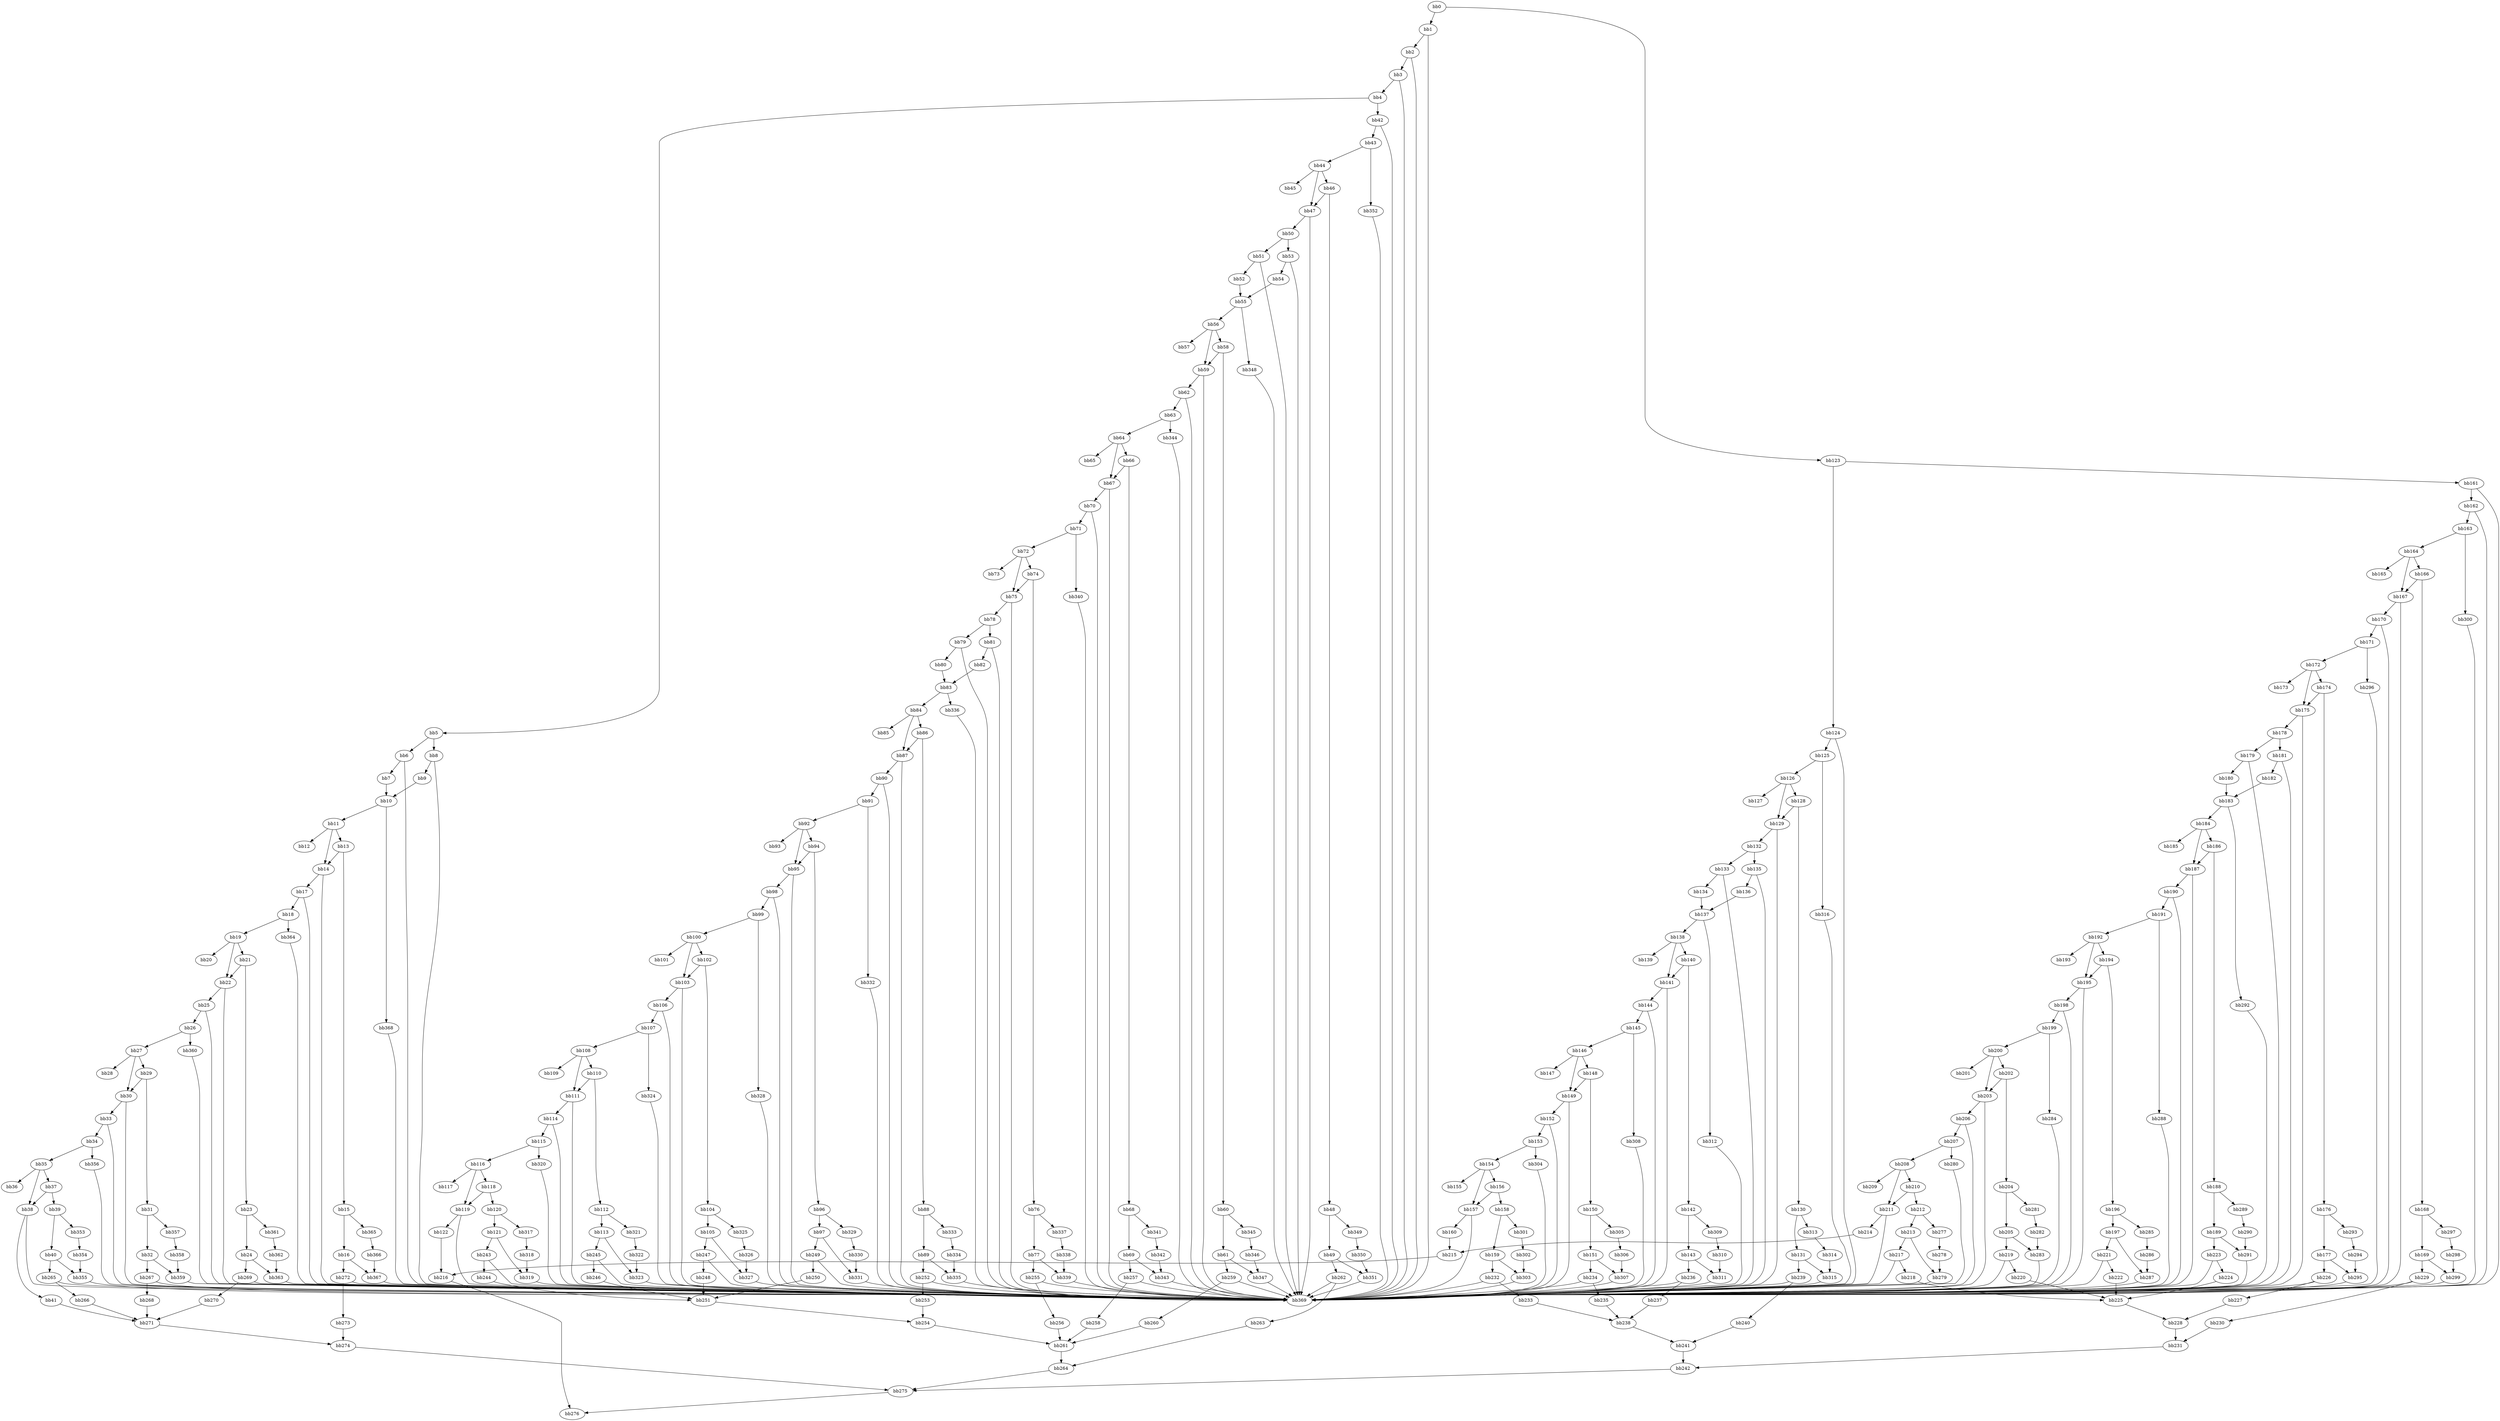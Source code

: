 digraph {
    0 [ label = "bb0\l" ]
    1 [ label = "bb1\l" ]
    2 [ label = "bb2\l" ]
    3 [ label = "bb3\l" ]
    4 [ label = "bb4\l" ]
    5 [ label = "bb5\l" ]
    6 [ label = "bb6\l" ]
    7 [ label = "bb7\l" ]
    8 [ label = "bb8\l" ]
    9 [ label = "bb9\l" ]
    10 [ label = "bb10\l" ]
    11 [ label = "bb11\l" ]
    12 [ label = "bb12\l" ]
    13 [ label = "bb13\l" ]
    14 [ label = "bb14\l" ]
    15 [ label = "bb15\l" ]
    16 [ label = "bb16\l" ]
    17 [ label = "bb17\l" ]
    18 [ label = "bb18\l" ]
    19 [ label = "bb19\l" ]
    20 [ label = "bb20\l" ]
    21 [ label = "bb21\l" ]
    22 [ label = "bb22\l" ]
    23 [ label = "bb23\l" ]
    24 [ label = "bb24\l" ]
    25 [ label = "bb25\l" ]
    26 [ label = "bb26\l" ]
    27 [ label = "bb27\l" ]
    28 [ label = "bb28\l" ]
    29 [ label = "bb29\l" ]
    30 [ label = "bb30\l" ]
    31 [ label = "bb31\l" ]
    32 [ label = "bb32\l" ]
    33 [ label = "bb33\l" ]
    34 [ label = "bb34\l" ]
    35 [ label = "bb35\l" ]
    36 [ label = "bb36\l" ]
    37 [ label = "bb37\l" ]
    38 [ label = "bb38\l" ]
    39 [ label = "bb39\l" ]
    40 [ label = "bb40\l" ]
    41 [ label = "bb41\l" ]
    42 [ label = "bb42\l" ]
    43 [ label = "bb43\l" ]
    44 [ label = "bb44\l" ]
    45 [ label = "bb45\l" ]
    46 [ label = "bb46\l" ]
    47 [ label = "bb47\l" ]
    48 [ label = "bb48\l" ]
    49 [ label = "bb49\l" ]
    50 [ label = "bb50\l" ]
    51 [ label = "bb51\l" ]
    52 [ label = "bb52\l" ]
    53 [ label = "bb53\l" ]
    54 [ label = "bb54\l" ]
    55 [ label = "bb55\l" ]
    56 [ label = "bb56\l" ]
    57 [ label = "bb57\l" ]
    58 [ label = "bb58\l" ]
    59 [ label = "bb59\l" ]
    60 [ label = "bb60\l" ]
    61 [ label = "bb61\l" ]
    62 [ label = "bb62\l" ]
    63 [ label = "bb63\l" ]
    64 [ label = "bb64\l" ]
    65 [ label = "bb65\l" ]
    66 [ label = "bb66\l" ]
    67 [ label = "bb67\l" ]
    68 [ label = "bb68\l" ]
    69 [ label = "bb69\l" ]
    70 [ label = "bb70\l" ]
    71 [ label = "bb71\l" ]
    72 [ label = "bb72\l" ]
    73 [ label = "bb73\l" ]
    74 [ label = "bb74\l" ]
    75 [ label = "bb75\l" ]
    76 [ label = "bb76\l" ]
    77 [ label = "bb77\l" ]
    78 [ label = "bb78\l" ]
    79 [ label = "bb79\l" ]
    80 [ label = "bb80\l" ]
    81 [ label = "bb81\l" ]
    82 [ label = "bb82\l" ]
    83 [ label = "bb83\l" ]
    84 [ label = "bb84\l" ]
    85 [ label = "bb85\l" ]
    86 [ label = "bb86\l" ]
    87 [ label = "bb87\l" ]
    88 [ label = "bb88\l" ]
    89 [ label = "bb89\l" ]
    90 [ label = "bb90\l" ]
    91 [ label = "bb91\l" ]
    92 [ label = "bb92\l" ]
    93 [ label = "bb93\l" ]
    94 [ label = "bb94\l" ]
    95 [ label = "bb95\l" ]
    96 [ label = "bb96\l" ]
    97 [ label = "bb97\l" ]
    98 [ label = "bb98\l" ]
    99 [ label = "bb99\l" ]
    100 [ label = "bb100\l" ]
    101 [ label = "bb101\l" ]
    102 [ label = "bb102\l" ]
    103 [ label = "bb103\l" ]
    104 [ label = "bb104\l" ]
    105 [ label = "bb105\l" ]
    106 [ label = "bb106\l" ]
    107 [ label = "bb107\l" ]
    108 [ label = "bb108\l" ]
    109 [ label = "bb109\l" ]
    110 [ label = "bb110\l" ]
    111 [ label = "bb111\l" ]
    112 [ label = "bb112\l" ]
    113 [ label = "bb113\l" ]
    114 [ label = "bb114\l" ]
    115 [ label = "bb115\l" ]
    116 [ label = "bb116\l" ]
    117 [ label = "bb117\l" ]
    118 [ label = "bb118\l" ]
    119 [ label = "bb119\l" ]
    120 [ label = "bb120\l" ]
    121 [ label = "bb121\l" ]
    122 [ label = "bb122\l" ]
    123 [ label = "bb123\l" ]
    124 [ label = "bb124\l" ]
    125 [ label = "bb125\l" ]
    126 [ label = "bb126\l" ]
    127 [ label = "bb127\l" ]
    128 [ label = "bb128\l" ]
    129 [ label = "bb129\l" ]
    130 [ label = "bb130\l" ]
    131 [ label = "bb131\l" ]
    132 [ label = "bb132\l" ]
    133 [ label = "bb133\l" ]
    134 [ label = "bb134\l" ]
    135 [ label = "bb135\l" ]
    136 [ label = "bb136\l" ]
    137 [ label = "bb137\l" ]
    138 [ label = "bb138\l" ]
    139 [ label = "bb139\l" ]
    140 [ label = "bb140\l" ]
    141 [ label = "bb141\l" ]
    142 [ label = "bb142\l" ]
    143 [ label = "bb143\l" ]
    144 [ label = "bb144\l" ]
    145 [ label = "bb145\l" ]
    146 [ label = "bb146\l" ]
    147 [ label = "bb147\l" ]
    148 [ label = "bb148\l" ]
    149 [ label = "bb149\l" ]
    150 [ label = "bb150\l" ]
    151 [ label = "bb151\l" ]
    152 [ label = "bb152\l" ]
    153 [ label = "bb153\l" ]
    154 [ label = "bb154\l" ]
    155 [ label = "bb155\l" ]
    156 [ label = "bb156\l" ]
    157 [ label = "bb157\l" ]
    158 [ label = "bb158\l" ]
    159 [ label = "bb159\l" ]
    160 [ label = "bb160\l" ]
    161 [ label = "bb161\l" ]
    162 [ label = "bb162\l" ]
    163 [ label = "bb163\l" ]
    164 [ label = "bb164\l" ]
    165 [ label = "bb165\l" ]
    166 [ label = "bb166\l" ]
    167 [ label = "bb167\l" ]
    168 [ label = "bb168\l" ]
    169 [ label = "bb169\l" ]
    170 [ label = "bb170\l" ]
    171 [ label = "bb171\l" ]
    172 [ label = "bb172\l" ]
    173 [ label = "bb173\l" ]
    174 [ label = "bb174\l" ]
    175 [ label = "bb175\l" ]
    176 [ label = "bb176\l" ]
    177 [ label = "bb177\l" ]
    178 [ label = "bb178\l" ]
    179 [ label = "bb179\l" ]
    180 [ label = "bb180\l" ]
    181 [ label = "bb181\l" ]
    182 [ label = "bb182\l" ]
    183 [ label = "bb183\l" ]
    184 [ label = "bb184\l" ]
    185 [ label = "bb185\l" ]
    186 [ label = "bb186\l" ]
    187 [ label = "bb187\l" ]
    188 [ label = "bb188\l" ]
    189 [ label = "bb189\l" ]
    190 [ label = "bb190\l" ]
    191 [ label = "bb191\l" ]
    192 [ label = "bb192\l" ]
    193 [ label = "bb193\l" ]
    194 [ label = "bb194\l" ]
    195 [ label = "bb195\l" ]
    196 [ label = "bb196\l" ]
    197 [ label = "bb197\l" ]
    198 [ label = "bb198\l" ]
    199 [ label = "bb199\l" ]
    200 [ label = "bb200\l" ]
    201 [ label = "bb201\l" ]
    202 [ label = "bb202\l" ]
    203 [ label = "bb203\l" ]
    204 [ label = "bb204\l" ]
    205 [ label = "bb205\l" ]
    206 [ label = "bb206\l" ]
    207 [ label = "bb207\l" ]
    208 [ label = "bb208\l" ]
    209 [ label = "bb209\l" ]
    210 [ label = "bb210\l" ]
    211 [ label = "bb211\l" ]
    212 [ label = "bb212\l" ]
    213 [ label = "bb213\l" ]
    214 [ label = "bb214\l" ]
    215 [ label = "bb215\l" ]
    216 [ label = "bb216\l" ]
    217 [ label = "bb217\l" ]
    218 [ label = "bb218\l" ]
    219 [ label = "bb219\l" ]
    220 [ label = "bb220\l" ]
    221 [ label = "bb221\l" ]
    222 [ label = "bb222\l" ]
    223 [ label = "bb223\l" ]
    224 [ label = "bb224\l" ]
    225 [ label = "bb225\l" ]
    226 [ label = "bb226\l" ]
    227 [ label = "bb227\l" ]
    228 [ label = "bb228\l" ]
    229 [ label = "bb229\l" ]
    230 [ label = "bb230\l" ]
    231 [ label = "bb231\l" ]
    232 [ label = "bb232\l" ]
    233 [ label = "bb233\l" ]
    234 [ label = "bb234\l" ]
    235 [ label = "bb235\l" ]
    236 [ label = "bb236\l" ]
    237 [ label = "bb237\l" ]
    238 [ label = "bb238\l" ]
    239 [ label = "bb239\l" ]
    240 [ label = "bb240\l" ]
    241 [ label = "bb241\l" ]
    242 [ label = "bb242\l" ]
    243 [ label = "bb243\l" ]
    244 [ label = "bb244\l" ]
    245 [ label = "bb245\l" ]
    246 [ label = "bb246\l" ]
    247 [ label = "bb247\l" ]
    248 [ label = "bb248\l" ]
    249 [ label = "bb249\l" ]
    250 [ label = "bb250\l" ]
    251 [ label = "bb251\l" ]
    252 [ label = "bb252\l" ]
    253 [ label = "bb253\l" ]
    254 [ label = "bb254\l" ]
    255 [ label = "bb255\l" ]
    256 [ label = "bb256\l" ]
    257 [ label = "bb257\l" ]
    258 [ label = "bb258\l" ]
    259 [ label = "bb259\l" ]
    260 [ label = "bb260\l" ]
    261 [ label = "bb261\l" ]
    262 [ label = "bb262\l" ]
    263 [ label = "bb263\l" ]
    264 [ label = "bb264\l" ]
    265 [ label = "bb265\l" ]
    266 [ label = "bb266\l" ]
    267 [ label = "bb267\l" ]
    268 [ label = "bb268\l" ]
    269 [ label = "bb269\l" ]
    270 [ label = "bb270\l" ]
    271 [ label = "bb271\l" ]
    272 [ label = "bb272\l" ]
    273 [ label = "bb273\l" ]
    274 [ label = "bb274\l" ]
    275 [ label = "bb275\l" ]
    276 [ label = "bb276\l" ]
    277 [ label = "bb277\l" ]
    278 [ label = "bb278\l" ]
    279 [ label = "bb279\l" ]
    280 [ label = "bb280\l" ]
    281 [ label = "bb281\l" ]
    282 [ label = "bb282\l" ]
    283 [ label = "bb283\l" ]
    284 [ label = "bb284\l" ]
    285 [ label = "bb285\l" ]
    286 [ label = "bb286\l" ]
    287 [ label = "bb287\l" ]
    288 [ label = "bb288\l" ]
    289 [ label = "bb289\l" ]
    290 [ label = "bb290\l" ]
    291 [ label = "bb291\l" ]
    292 [ label = "bb292\l" ]
    293 [ label = "bb293\l" ]
    294 [ label = "bb294\l" ]
    295 [ label = "bb295\l" ]
    296 [ label = "bb296\l" ]
    297 [ label = "bb297\l" ]
    298 [ label = "bb298\l" ]
    299 [ label = "bb299\l" ]
    300 [ label = "bb300\l" ]
    301 [ label = "bb301\l" ]
    302 [ label = "bb302\l" ]
    303 [ label = "bb303\l" ]
    304 [ label = "bb304\l" ]
    305 [ label = "bb305\l" ]
    306 [ label = "bb306\l" ]
    307 [ label = "bb307\l" ]
    308 [ label = "bb308\l" ]
    309 [ label = "bb309\l" ]
    310 [ label = "bb310\l" ]
    311 [ label = "bb311\l" ]
    312 [ label = "bb312\l" ]
    313 [ label = "bb313\l" ]
    314 [ label = "bb314\l" ]
    315 [ label = "bb315\l" ]
    316 [ label = "bb316\l" ]
    317 [ label = "bb317\l" ]
    318 [ label = "bb318\l" ]
    319 [ label = "bb319\l" ]
    320 [ label = "bb320\l" ]
    321 [ label = "bb321\l" ]
    322 [ label = "bb322\l" ]
    323 [ label = "bb323\l" ]
    324 [ label = "bb324\l" ]
    325 [ label = "bb325\l" ]
    326 [ label = "bb326\l" ]
    327 [ label = "bb327\l" ]
    328 [ label = "bb328\l" ]
    329 [ label = "bb329\l" ]
    330 [ label = "bb330\l" ]
    331 [ label = "bb331\l" ]
    332 [ label = "bb332\l" ]
    333 [ label = "bb333\l" ]
    334 [ label = "bb334\l" ]
    335 [ label = "bb335\l" ]
    336 [ label = "bb336\l" ]
    337 [ label = "bb337\l" ]
    338 [ label = "bb338\l" ]
    339 [ label = "bb339\l" ]
    340 [ label = "bb340\l" ]
    341 [ label = "bb341\l" ]
    342 [ label = "bb342\l" ]
    343 [ label = "bb343\l" ]
    344 [ label = "bb344\l" ]
    345 [ label = "bb345\l" ]
    346 [ label = "bb346\l" ]
    347 [ label = "bb347\l" ]
    348 [ label = "bb348\l" ]
    349 [ label = "bb349\l" ]
    350 [ label = "bb350\l" ]
    351 [ label = "bb351\l" ]
    352 [ label = "bb352\l" ]
    353 [ label = "bb353\l" ]
    354 [ label = "bb354\l" ]
    355 [ label = "bb355\l" ]
    356 [ label = "bb356\l" ]
    357 [ label = "bb357\l" ]
    358 [ label = "bb358\l" ]
    359 [ label = "bb359\l" ]
    360 [ label = "bb360\l" ]
    361 [ label = "bb361\l" ]
    362 [ label = "bb362\l" ]
    363 [ label = "bb363\l" ]
    364 [ label = "bb364\l" ]
    365 [ label = "bb365\l" ]
    366 [ label = "bb366\l" ]
    367 [ label = "bb367\l" ]
    368 [ label = "bb368\l" ]
    369 [ label = "bb369\l" ]
    0 -> 1 [ ]
    0 -> 123 [ ]
    1 -> 2 [ ]
    1 -> 369 [ ]
    2 -> 3 [ ]
    2 -> 369 [ ]
    3 -> 4 [ ]
    3 -> 369 [ ]
    4 -> 5 [ ]
    4 -> 42 [ ]
    5 -> 6 [ ]
    5 -> 8 [ ]
    6 -> 7 [ ]
    6 -> 369 [ ]
    7 -> 10 [ ]
    8 -> 9 [ ]
    8 -> 369 [ ]
    9 -> 10 [ ]
    10 -> 11 [ ]
    10 -> 368 [ ]
    11 -> 12 [ ]
    11 -> 13 [ ]
    11 -> 14 [ ]
    13 -> 14 [ ]
    13 -> 15 [ ]
    14 -> 17 [ ]
    14 -> 369 [ ]
    15 -> 16 [ ]
    15 -> 365 [ ]
    16 -> 272 [ ]
    16 -> 367 [ ]
    17 -> 18 [ ]
    17 -> 369 [ ]
    18 -> 19 [ ]
    18 -> 364 [ ]
    19 -> 20 [ ]
    19 -> 21 [ ]
    19 -> 22 [ ]
    21 -> 22 [ ]
    21 -> 23 [ ]
    22 -> 25 [ ]
    22 -> 369 [ ]
    23 -> 24 [ ]
    23 -> 361 [ ]
    24 -> 269 [ ]
    24 -> 363 [ ]
    25 -> 26 [ ]
    25 -> 369 [ ]
    26 -> 27 [ ]
    26 -> 360 [ ]
    27 -> 28 [ ]
    27 -> 29 [ ]
    27 -> 30 [ ]
    29 -> 30 [ ]
    29 -> 31 [ ]
    30 -> 33 [ ]
    30 -> 369 [ ]
    31 -> 32 [ ]
    31 -> 357 [ ]
    32 -> 267 [ ]
    32 -> 359 [ ]
    33 -> 34 [ ]
    33 -> 369 [ ]
    34 -> 35 [ ]
    34 -> 356 [ ]
    35 -> 36 [ ]
    35 -> 37 [ ]
    35 -> 38 [ ]
    37 -> 38 [ ]
    37 -> 39 [ ]
    38 -> 41 [ ]
    38 -> 369 [ ]
    39 -> 40 [ ]
    39 -> 353 [ ]
    40 -> 265 [ ]
    40 -> 355 [ ]
    41 -> 271 [ ]
    42 -> 43 [ ]
    42 -> 369 [ ]
    43 -> 44 [ ]
    43 -> 352 [ ]
    44 -> 45 [ ]
    44 -> 46 [ ]
    44 -> 47 [ ]
    46 -> 47 [ ]
    46 -> 48 [ ]
    47 -> 50 [ ]
    47 -> 369 [ ]
    48 -> 49 [ ]
    48 -> 349 [ ]
    49 -> 262 [ ]
    49 -> 351 [ ]
    50 -> 51 [ ]
    50 -> 53 [ ]
    51 -> 52 [ ]
    51 -> 369 [ ]
    52 -> 55 [ ]
    53 -> 54 [ ]
    53 -> 369 [ ]
    54 -> 55 [ ]
    55 -> 56 [ ]
    55 -> 348 [ ]
    56 -> 57 [ ]
    56 -> 58 [ ]
    56 -> 59 [ ]
    58 -> 59 [ ]
    58 -> 60 [ ]
    59 -> 62 [ ]
    59 -> 369 [ ]
    60 -> 61 [ ]
    60 -> 345 [ ]
    61 -> 259 [ ]
    61 -> 347 [ ]
    62 -> 63 [ ]
    62 -> 369 [ ]
    63 -> 64 [ ]
    63 -> 344 [ ]
    64 -> 65 [ ]
    64 -> 66 [ ]
    64 -> 67 [ ]
    66 -> 67 [ ]
    66 -> 68 [ ]
    67 -> 70 [ ]
    67 -> 369 [ ]
    68 -> 69 [ ]
    68 -> 341 [ ]
    69 -> 257 [ ]
    69 -> 343 [ ]
    70 -> 71 [ ]
    70 -> 369 [ ]
    71 -> 72 [ ]
    71 -> 340 [ ]
    72 -> 73 [ ]
    72 -> 74 [ ]
    72 -> 75 [ ]
    74 -> 75 [ ]
    74 -> 76 [ ]
    75 -> 78 [ ]
    75 -> 369 [ ]
    76 -> 77 [ ]
    76 -> 337 [ ]
    77 -> 255 [ ]
    77 -> 339 [ ]
    78 -> 79 [ ]
    78 -> 81 [ ]
    79 -> 80 [ ]
    79 -> 369 [ ]
    80 -> 83 [ ]
    81 -> 82 [ ]
    81 -> 369 [ ]
    82 -> 83 [ ]
    83 -> 84 [ ]
    83 -> 336 [ ]
    84 -> 85 [ ]
    84 -> 86 [ ]
    84 -> 87 [ ]
    86 -> 87 [ ]
    86 -> 88 [ ]
    87 -> 90 [ ]
    87 -> 369 [ ]
    88 -> 89 [ ]
    88 -> 333 [ ]
    89 -> 252 [ ]
    89 -> 335 [ ]
    90 -> 91 [ ]
    90 -> 369 [ ]
    91 -> 92 [ ]
    91 -> 332 [ ]
    92 -> 93 [ ]
    92 -> 94 [ ]
    92 -> 95 [ ]
    94 -> 95 [ ]
    94 -> 96 [ ]
    95 -> 98 [ ]
    95 -> 369 [ ]
    96 -> 97 [ ]
    96 -> 329 [ ]
    97 -> 249 [ ]
    97 -> 331 [ ]
    98 -> 99 [ ]
    98 -> 369 [ ]
    99 -> 100 [ ]
    99 -> 328 [ ]
    100 -> 101 [ ]
    100 -> 102 [ ]
    100 -> 103 [ ]
    102 -> 103 [ ]
    102 -> 104 [ ]
    103 -> 106 [ ]
    103 -> 369 [ ]
    104 -> 105 [ ]
    104 -> 325 [ ]
    105 -> 247 [ ]
    105 -> 327 [ ]
    106 -> 107 [ ]
    106 -> 369 [ ]
    107 -> 108 [ ]
    107 -> 324 [ ]
    108 -> 109 [ ]
    108 -> 110 [ ]
    108 -> 111 [ ]
    110 -> 111 [ ]
    110 -> 112 [ ]
    111 -> 114 [ ]
    111 -> 369 [ ]
    112 -> 113 [ ]
    112 -> 321 [ ]
    113 -> 245 [ ]
    113 -> 323 [ ]
    114 -> 115 [ ]
    114 -> 369 [ ]
    115 -> 116 [ ]
    115 -> 320 [ ]
    116 -> 117 [ ]
    116 -> 118 [ ]
    116 -> 119 [ ]
    118 -> 119 [ ]
    118 -> 120 [ ]
    119 -> 122 [ ]
    119 -> 369 [ ]
    120 -> 121 [ ]
    120 -> 317 [ ]
    121 -> 243 [ ]
    121 -> 319 [ ]
    122 -> 216 [ ]
    123 -> 124 [ ]
    123 -> 161 [ ]
    124 -> 125 [ ]
    124 -> 369 [ ]
    125 -> 126 [ ]
    125 -> 316 [ ]
    126 -> 127 [ ]
    126 -> 128 [ ]
    126 -> 129 [ ]
    128 -> 129 [ ]
    128 -> 130 [ ]
    129 -> 132 [ ]
    129 -> 369 [ ]
    130 -> 131 [ ]
    130 -> 313 [ ]
    131 -> 239 [ ]
    131 -> 315 [ ]
    132 -> 133 [ ]
    132 -> 135 [ ]
    133 -> 134 [ ]
    133 -> 369 [ ]
    134 -> 137 [ ]
    135 -> 136 [ ]
    135 -> 369 [ ]
    136 -> 137 [ ]
    137 -> 138 [ ]
    137 -> 312 [ ]
    138 -> 139 [ ]
    138 -> 140 [ ]
    138 -> 141 [ ]
    140 -> 141 [ ]
    140 -> 142 [ ]
    141 -> 144 [ ]
    141 -> 369 [ ]
    142 -> 143 [ ]
    142 -> 309 [ ]
    143 -> 236 [ ]
    143 -> 311 [ ]
    144 -> 145 [ ]
    144 -> 369 [ ]
    145 -> 146 [ ]
    145 -> 308 [ ]
    146 -> 147 [ ]
    146 -> 148 [ ]
    146 -> 149 [ ]
    148 -> 149 [ ]
    148 -> 150 [ ]
    149 -> 152 [ ]
    149 -> 369 [ ]
    150 -> 151 [ ]
    150 -> 305 [ ]
    151 -> 234 [ ]
    151 -> 307 [ ]
    152 -> 153 [ ]
    152 -> 369 [ ]
    153 -> 154 [ ]
    153 -> 304 [ ]
    154 -> 155 [ ]
    154 -> 156 [ ]
    154 -> 157 [ ]
    156 -> 157 [ ]
    156 -> 158 [ ]
    157 -> 160 [ ]
    157 -> 369 [ ]
    158 -> 159 [ ]
    158 -> 301 [ ]
    159 -> 232 [ ]
    159 -> 303 [ ]
    160 -> 215 [ ]
    161 -> 162 [ ]
    161 -> 369 [ ]
    162 -> 163 [ ]
    162 -> 369 [ ]
    163 -> 164 [ ]
    163 -> 300 [ ]
    164 -> 165 [ ]
    164 -> 166 [ ]
    164 -> 167 [ ]
    166 -> 167 [ ]
    166 -> 168 [ ]
    167 -> 170 [ ]
    167 -> 369 [ ]
    168 -> 169 [ ]
    168 -> 297 [ ]
    169 -> 229 [ ]
    169 -> 299 [ ]
    170 -> 171 [ ]
    170 -> 369 [ ]
    171 -> 172 [ ]
    171 -> 296 [ ]
    172 -> 173 [ ]
    172 -> 174 [ ]
    172 -> 175 [ ]
    174 -> 175 [ ]
    174 -> 176 [ ]
    175 -> 178 [ ]
    175 -> 369 [ ]
    176 -> 177 [ ]
    176 -> 293 [ ]
    177 -> 226 [ ]
    177 -> 295 [ ]
    178 -> 179 [ ]
    178 -> 181 [ ]
    179 -> 180 [ ]
    179 -> 369 [ ]
    180 -> 183 [ ]
    181 -> 182 [ ]
    181 -> 369 [ ]
    182 -> 183 [ ]
    183 -> 184 [ ]
    183 -> 292 [ ]
    184 -> 185 [ ]
    184 -> 186 [ ]
    184 -> 187 [ ]
    186 -> 187 [ ]
    186 -> 188 [ ]
    187 -> 190 [ ]
    187 -> 369 [ ]
    188 -> 189 [ ]
    188 -> 289 [ ]
    189 -> 223 [ ]
    189 -> 291 [ ]
    190 -> 191 [ ]
    190 -> 369 [ ]
    191 -> 192 [ ]
    191 -> 288 [ ]
    192 -> 193 [ ]
    192 -> 194 [ ]
    192 -> 195 [ ]
    194 -> 195 [ ]
    194 -> 196 [ ]
    195 -> 198 [ ]
    195 -> 369 [ ]
    196 -> 197 [ ]
    196 -> 285 [ ]
    197 -> 221 [ ]
    197 -> 287 [ ]
    198 -> 199 [ ]
    198 -> 369 [ ]
    199 -> 200 [ ]
    199 -> 284 [ ]
    200 -> 201 [ ]
    200 -> 202 [ ]
    200 -> 203 [ ]
    202 -> 203 [ ]
    202 -> 204 [ ]
    203 -> 206 [ ]
    203 -> 369 [ ]
    204 -> 205 [ ]
    204 -> 281 [ ]
    205 -> 219 [ ]
    205 -> 283 [ ]
    206 -> 207 [ ]
    206 -> 369 [ ]
    207 -> 208 [ ]
    207 -> 280 [ ]
    208 -> 209 [ ]
    208 -> 210 [ ]
    208 -> 211 [ ]
    210 -> 211 [ ]
    210 -> 212 [ ]
    211 -> 214 [ ]
    211 -> 369 [ ]
    212 -> 213 [ ]
    212 -> 277 [ ]
    213 -> 217 [ ]
    213 -> 279 [ ]
    214 -> 215 [ ]
    215 -> 216 [ ]
    216 -> 276 [ ]
    217 -> 218 [ ]
    217 -> 369 [ ]
    218 -> 225 [ ]
    219 -> 220 [ ]
    219 -> 369 [ ]
    220 -> 225 [ ]
    221 -> 222 [ ]
    221 -> 369 [ ]
    222 -> 225 [ ]
    223 -> 224 [ ]
    223 -> 369 [ ]
    224 -> 225 [ ]
    225 -> 228 [ ]
    226 -> 227 [ ]
    226 -> 369 [ ]
    227 -> 228 [ ]
    228 -> 231 [ ]
    229 -> 230 [ ]
    229 -> 369 [ ]
    230 -> 231 [ ]
    231 -> 242 [ ]
    232 -> 233 [ ]
    232 -> 369 [ ]
    233 -> 238 [ ]
    234 -> 235 [ ]
    234 -> 369 [ ]
    235 -> 238 [ ]
    236 -> 237 [ ]
    236 -> 369 [ ]
    237 -> 238 [ ]
    238 -> 241 [ ]
    239 -> 240 [ ]
    239 -> 369 [ ]
    240 -> 241 [ ]
    241 -> 242 [ ]
    242 -> 275 [ ]
    243 -> 244 [ ]
    243 -> 369 [ ]
    244 -> 251 [ ]
    245 -> 246 [ ]
    245 -> 369 [ ]
    246 -> 251 [ ]
    247 -> 248 [ ]
    247 -> 369 [ ]
    248 -> 251 [ ]
    249 -> 250 [ ]
    249 -> 369 [ ]
    250 -> 251 [ ]
    251 -> 254 [ ]
    252 -> 253 [ ]
    252 -> 369 [ ]
    253 -> 254 [ ]
    254 -> 261 [ ]
    255 -> 256 [ ]
    255 -> 369 [ ]
    256 -> 261 [ ]
    257 -> 258 [ ]
    257 -> 369 [ ]
    258 -> 261 [ ]
    259 -> 260 [ ]
    259 -> 369 [ ]
    260 -> 261 [ ]
    261 -> 264 [ ]
    262 -> 263 [ ]
    262 -> 369 [ ]
    263 -> 264 [ ]
    264 -> 275 [ ]
    265 -> 266 [ ]
    265 -> 369 [ ]
    266 -> 271 [ ]
    267 -> 268 [ ]
    267 -> 369 [ ]
    268 -> 271 [ ]
    269 -> 270 [ ]
    269 -> 369 [ ]
    270 -> 271 [ ]
    271 -> 274 [ ]
    272 -> 273 [ ]
    272 -> 369 [ ]
    273 -> 274 [ ]
    274 -> 275 [ ]
    275 -> 276 [ ]
    277 -> 278 [ ]
    278 -> 279 [ ]
    279 -> 369 [ ]
    280 -> 369 [ ]
    281 -> 282 [ ]
    282 -> 283 [ ]
    283 -> 369 [ ]
    284 -> 369 [ ]
    285 -> 286 [ ]
    286 -> 287 [ ]
    287 -> 369 [ ]
    288 -> 369 [ ]
    289 -> 290 [ ]
    290 -> 291 [ ]
    291 -> 369 [ ]
    292 -> 369 [ ]
    293 -> 294 [ ]
    294 -> 295 [ ]
    295 -> 369 [ ]
    296 -> 369 [ ]
    297 -> 298 [ ]
    298 -> 299 [ ]
    299 -> 369 [ ]
    300 -> 369 [ ]
    301 -> 302 [ ]
    302 -> 303 [ ]
    303 -> 369 [ ]
    304 -> 369 [ ]
    305 -> 306 [ ]
    306 -> 307 [ ]
    307 -> 369 [ ]
    308 -> 369 [ ]
    309 -> 310 [ ]
    310 -> 311 [ ]
    311 -> 369 [ ]
    312 -> 369 [ ]
    313 -> 314 [ ]
    314 -> 315 [ ]
    315 -> 369 [ ]
    316 -> 369 [ ]
    317 -> 318 [ ]
    318 -> 319 [ ]
    319 -> 369 [ ]
    320 -> 369 [ ]
    321 -> 322 [ ]
    322 -> 323 [ ]
    323 -> 369 [ ]
    324 -> 369 [ ]
    325 -> 326 [ ]
    326 -> 327 [ ]
    327 -> 369 [ ]
    328 -> 369 [ ]
    329 -> 330 [ ]
    330 -> 331 [ ]
    331 -> 369 [ ]
    332 -> 369 [ ]
    333 -> 334 [ ]
    334 -> 335 [ ]
    335 -> 369 [ ]
    336 -> 369 [ ]
    337 -> 338 [ ]
    338 -> 339 [ ]
    339 -> 369 [ ]
    340 -> 369 [ ]
    341 -> 342 [ ]
    342 -> 343 [ ]
    343 -> 369 [ ]
    344 -> 369 [ ]
    345 -> 346 [ ]
    346 -> 347 [ ]
    347 -> 369 [ ]
    348 -> 369 [ ]
    349 -> 350 [ ]
    350 -> 351 [ ]
    351 -> 369 [ ]
    352 -> 369 [ ]
    353 -> 354 [ ]
    354 -> 355 [ ]
    355 -> 369 [ ]
    356 -> 369 [ ]
    357 -> 358 [ ]
    358 -> 359 [ ]
    359 -> 369 [ ]
    360 -> 369 [ ]
    361 -> 362 [ ]
    362 -> 363 [ ]
    363 -> 369 [ ]
    364 -> 369 [ ]
    365 -> 366 [ ]
    366 -> 367 [ ]
    367 -> 369 [ ]
    368 -> 369 [ ]
}

